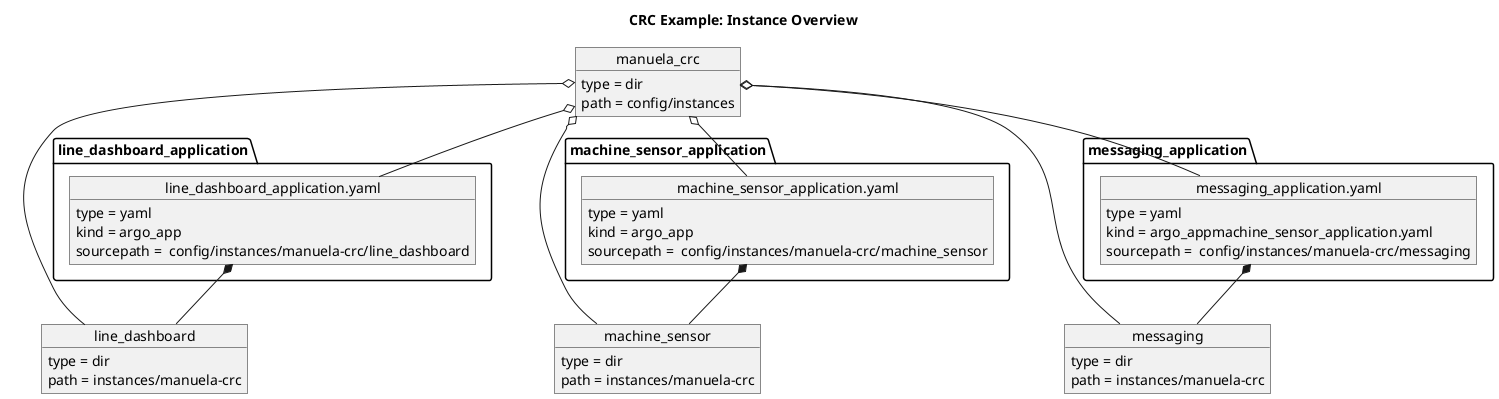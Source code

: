 @startuml

title CRC Example: Instance Overview 

object line_dashboard_application.yaml
line_dashboard_application.yaml : type = yaml
line_dashboard_application.yaml : kind = argo_app
line_dashboard_application.yaml : sourcepath =  config/instances/manuela-crc/line_dashboard


object machine_sensor_application.yaml
machine_sensor_application.yaml : type = yaml
machine_sensor_application.yaml : kind = argo_app
machine_sensor_application.yaml : sourcepath =  config/instances/manuela-crc/machine_sensor


object messaging_application.yaml
messaging_application.yaml : type = yaml
messaging_application.yaml : kind = argo_appmachine_sensor_application.yaml
messaging_application.yaml : sourcepath =  config/instances/manuela-crc/messaging

object manuela_crc
manuela_crc : type = dir
manuela_crc : path = config/instances

manuela_crc o-- line_dashboard_application.yaml
manuela_crc o-- machine_sensor_application.yaml
manuela_crc o-- messaging_application.yaml

object line_dashboard
line_dashboard : type = dir
line_dashboard : path = instances/manuela-crc
line_dashboard_application.yaml *-- line_dashboard

object machine_sensor
machine_sensor : type = dir
machine_sensor : path = instances/manuela-crc

machine_sensor_application.yaml *-- machine_sensor

object messaging
messaging : type = dir
messaging : path = instances/manuela-crc

messaging_application.yaml *-- messaging

manuela_crc o-- line_dashboard
manuela_crc o-- machine_sensor
manuela_crc o-- messaging


@enduml

